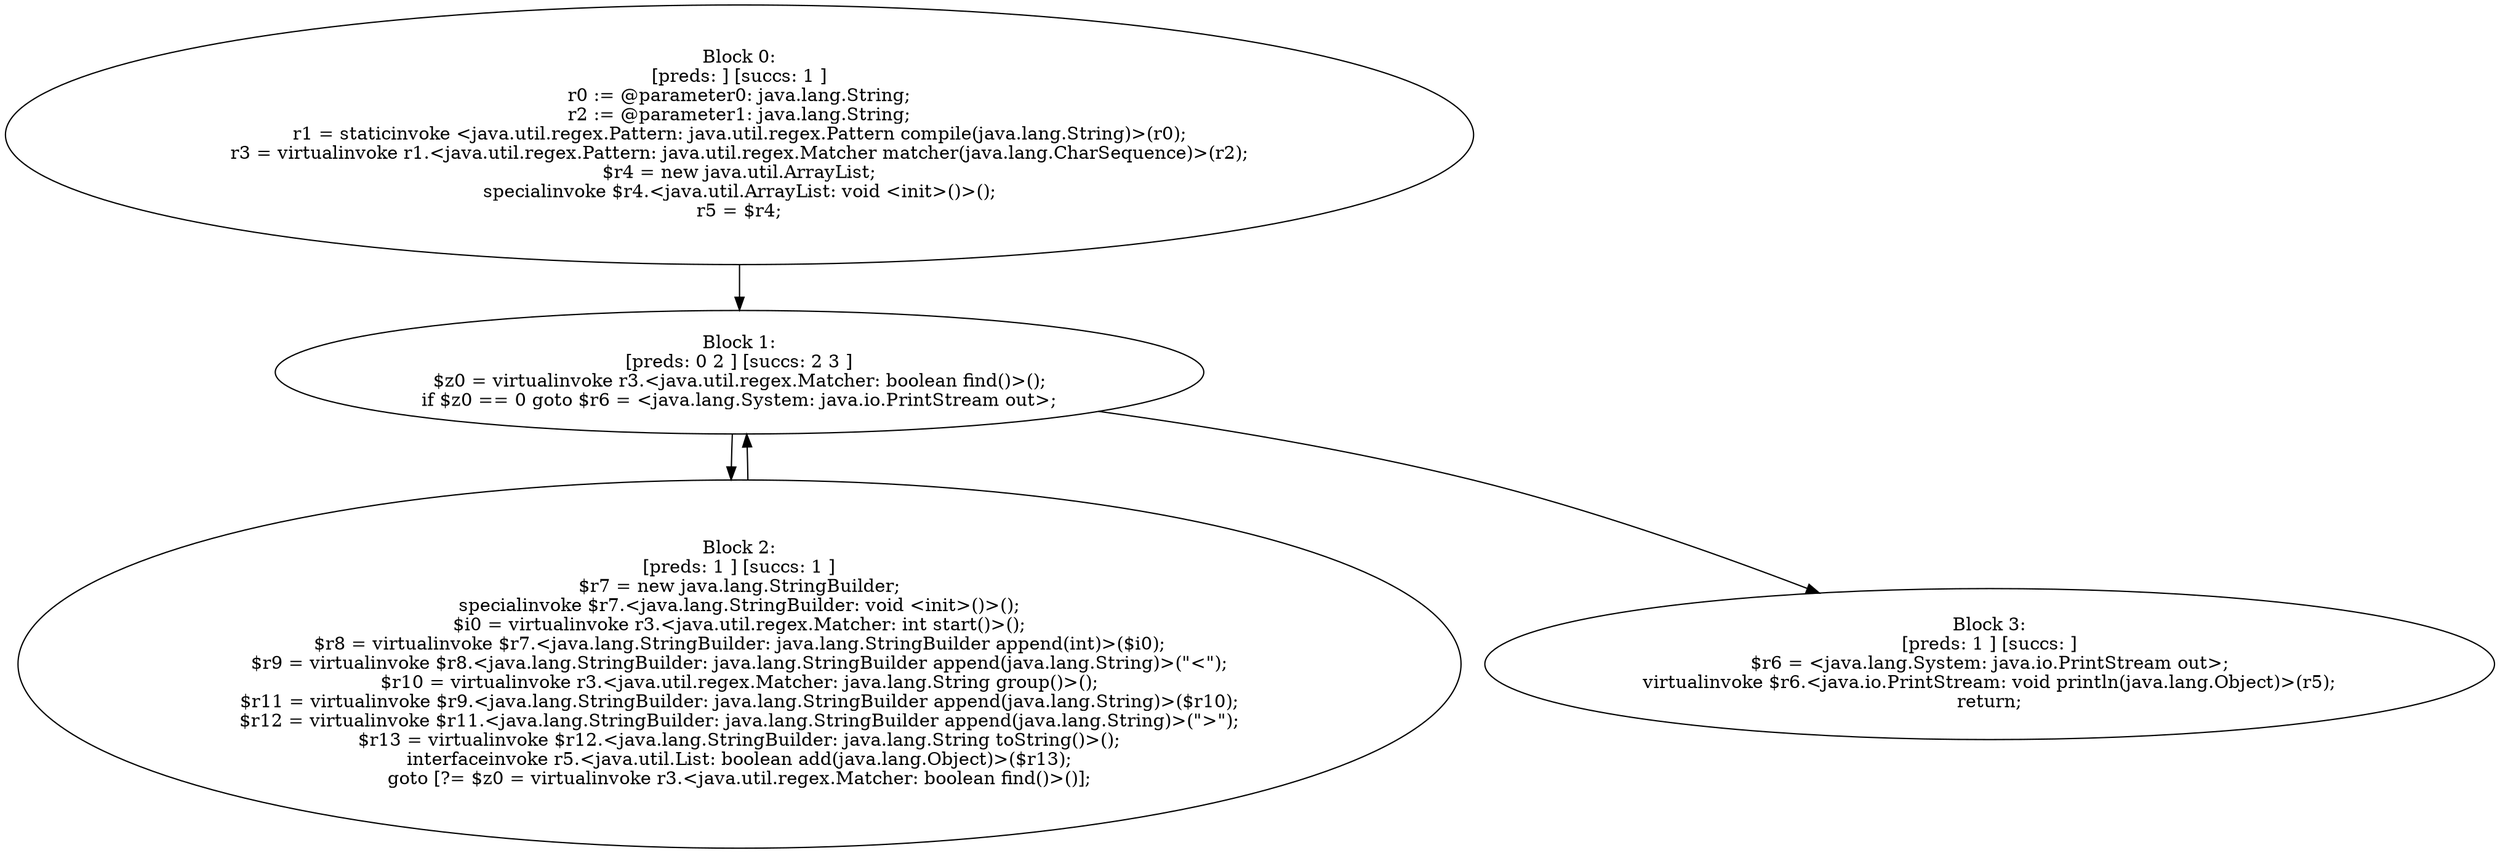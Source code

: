 digraph "unitGraph" {
    "Block 0:
[preds: ] [succs: 1 ]
r0 := @parameter0: java.lang.String;
r2 := @parameter1: java.lang.String;
r1 = staticinvoke <java.util.regex.Pattern: java.util.regex.Pattern compile(java.lang.String)>(r0);
r3 = virtualinvoke r1.<java.util.regex.Pattern: java.util.regex.Matcher matcher(java.lang.CharSequence)>(r2);
$r4 = new java.util.ArrayList;
specialinvoke $r4.<java.util.ArrayList: void <init>()>();
r5 = $r4;
"
    "Block 1:
[preds: 0 2 ] [succs: 2 3 ]
$z0 = virtualinvoke r3.<java.util.regex.Matcher: boolean find()>();
if $z0 == 0 goto $r6 = <java.lang.System: java.io.PrintStream out>;
"
    "Block 2:
[preds: 1 ] [succs: 1 ]
$r7 = new java.lang.StringBuilder;
specialinvoke $r7.<java.lang.StringBuilder: void <init>()>();
$i0 = virtualinvoke r3.<java.util.regex.Matcher: int start()>();
$r8 = virtualinvoke $r7.<java.lang.StringBuilder: java.lang.StringBuilder append(int)>($i0);
$r9 = virtualinvoke $r8.<java.lang.StringBuilder: java.lang.StringBuilder append(java.lang.String)>(\"<\");
$r10 = virtualinvoke r3.<java.util.regex.Matcher: java.lang.String group()>();
$r11 = virtualinvoke $r9.<java.lang.StringBuilder: java.lang.StringBuilder append(java.lang.String)>($r10);
$r12 = virtualinvoke $r11.<java.lang.StringBuilder: java.lang.StringBuilder append(java.lang.String)>(\">\");
$r13 = virtualinvoke $r12.<java.lang.StringBuilder: java.lang.String toString()>();
interfaceinvoke r5.<java.util.List: boolean add(java.lang.Object)>($r13);
goto [?= $z0 = virtualinvoke r3.<java.util.regex.Matcher: boolean find()>()];
"
    "Block 3:
[preds: 1 ] [succs: ]
$r6 = <java.lang.System: java.io.PrintStream out>;
virtualinvoke $r6.<java.io.PrintStream: void println(java.lang.Object)>(r5);
return;
"
    "Block 0:
[preds: ] [succs: 1 ]
r0 := @parameter0: java.lang.String;
r2 := @parameter1: java.lang.String;
r1 = staticinvoke <java.util.regex.Pattern: java.util.regex.Pattern compile(java.lang.String)>(r0);
r3 = virtualinvoke r1.<java.util.regex.Pattern: java.util.regex.Matcher matcher(java.lang.CharSequence)>(r2);
$r4 = new java.util.ArrayList;
specialinvoke $r4.<java.util.ArrayList: void <init>()>();
r5 = $r4;
"->"Block 1:
[preds: 0 2 ] [succs: 2 3 ]
$z0 = virtualinvoke r3.<java.util.regex.Matcher: boolean find()>();
if $z0 == 0 goto $r6 = <java.lang.System: java.io.PrintStream out>;
";
    "Block 1:
[preds: 0 2 ] [succs: 2 3 ]
$z0 = virtualinvoke r3.<java.util.regex.Matcher: boolean find()>();
if $z0 == 0 goto $r6 = <java.lang.System: java.io.PrintStream out>;
"->"Block 2:
[preds: 1 ] [succs: 1 ]
$r7 = new java.lang.StringBuilder;
specialinvoke $r7.<java.lang.StringBuilder: void <init>()>();
$i0 = virtualinvoke r3.<java.util.regex.Matcher: int start()>();
$r8 = virtualinvoke $r7.<java.lang.StringBuilder: java.lang.StringBuilder append(int)>($i0);
$r9 = virtualinvoke $r8.<java.lang.StringBuilder: java.lang.StringBuilder append(java.lang.String)>(\"<\");
$r10 = virtualinvoke r3.<java.util.regex.Matcher: java.lang.String group()>();
$r11 = virtualinvoke $r9.<java.lang.StringBuilder: java.lang.StringBuilder append(java.lang.String)>($r10);
$r12 = virtualinvoke $r11.<java.lang.StringBuilder: java.lang.StringBuilder append(java.lang.String)>(\">\");
$r13 = virtualinvoke $r12.<java.lang.StringBuilder: java.lang.String toString()>();
interfaceinvoke r5.<java.util.List: boolean add(java.lang.Object)>($r13);
goto [?= $z0 = virtualinvoke r3.<java.util.regex.Matcher: boolean find()>()];
";
    "Block 1:
[preds: 0 2 ] [succs: 2 3 ]
$z0 = virtualinvoke r3.<java.util.regex.Matcher: boolean find()>();
if $z0 == 0 goto $r6 = <java.lang.System: java.io.PrintStream out>;
"->"Block 3:
[preds: 1 ] [succs: ]
$r6 = <java.lang.System: java.io.PrintStream out>;
virtualinvoke $r6.<java.io.PrintStream: void println(java.lang.Object)>(r5);
return;
";
    "Block 2:
[preds: 1 ] [succs: 1 ]
$r7 = new java.lang.StringBuilder;
specialinvoke $r7.<java.lang.StringBuilder: void <init>()>();
$i0 = virtualinvoke r3.<java.util.regex.Matcher: int start()>();
$r8 = virtualinvoke $r7.<java.lang.StringBuilder: java.lang.StringBuilder append(int)>($i0);
$r9 = virtualinvoke $r8.<java.lang.StringBuilder: java.lang.StringBuilder append(java.lang.String)>(\"<\");
$r10 = virtualinvoke r3.<java.util.regex.Matcher: java.lang.String group()>();
$r11 = virtualinvoke $r9.<java.lang.StringBuilder: java.lang.StringBuilder append(java.lang.String)>($r10);
$r12 = virtualinvoke $r11.<java.lang.StringBuilder: java.lang.StringBuilder append(java.lang.String)>(\">\");
$r13 = virtualinvoke $r12.<java.lang.StringBuilder: java.lang.String toString()>();
interfaceinvoke r5.<java.util.List: boolean add(java.lang.Object)>($r13);
goto [?= $z0 = virtualinvoke r3.<java.util.regex.Matcher: boolean find()>()];
"->"Block 1:
[preds: 0 2 ] [succs: 2 3 ]
$z0 = virtualinvoke r3.<java.util.regex.Matcher: boolean find()>();
if $z0 == 0 goto $r6 = <java.lang.System: java.io.PrintStream out>;
";
}
